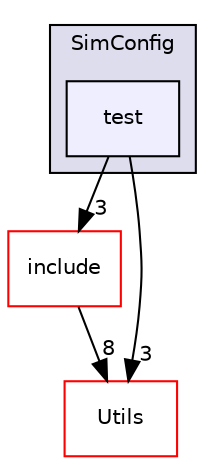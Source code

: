 digraph "/home/travis/build/AliceO2Group/AliceO2/Common/SimConfig/test" {
  bgcolor=transparent;
  compound=true
  node [ fontsize="10", fontname="Helvetica"];
  edge [ labelfontsize="10", labelfontname="Helvetica"];
  subgraph clusterdir_3a79d3ee4538628fc18e2135ea9cbf22 {
    graph [ bgcolor="#ddddee", pencolor="black", label="SimConfig" fontname="Helvetica", fontsize="10", URL="dir_3a79d3ee4538628fc18e2135ea9cbf22.html"]
  dir_9b94e05bb71d8fb7265b0a118677c4f8 [shape=box, label="test", style="filled", fillcolor="#eeeeff", pencolor="black", URL="dir_9b94e05bb71d8fb7265b0a118677c4f8.html"];
  }
  dir_375bd88f63e271d5d73a9bd76f7c7d20 [shape=box label="include" color="red" URL="dir_375bd88f63e271d5d73a9bd76f7c7d20.html"];
  dir_dc4810549f8e2e369c60bffc9a91caa2 [shape=box label="Utils" color="red" URL="dir_dc4810549f8e2e369c60bffc9a91caa2.html"];
  dir_375bd88f63e271d5d73a9bd76f7c7d20->dir_dc4810549f8e2e369c60bffc9a91caa2 [headlabel="8", labeldistance=1.5 headhref="dir_000062_000074.html"];
  dir_9b94e05bb71d8fb7265b0a118677c4f8->dir_375bd88f63e271d5d73a9bd76f7c7d20 [headlabel="3", labeldistance=1.5 headhref="dir_000070_000062.html"];
  dir_9b94e05bb71d8fb7265b0a118677c4f8->dir_dc4810549f8e2e369c60bffc9a91caa2 [headlabel="3", labeldistance=1.5 headhref="dir_000070_000074.html"];
}
